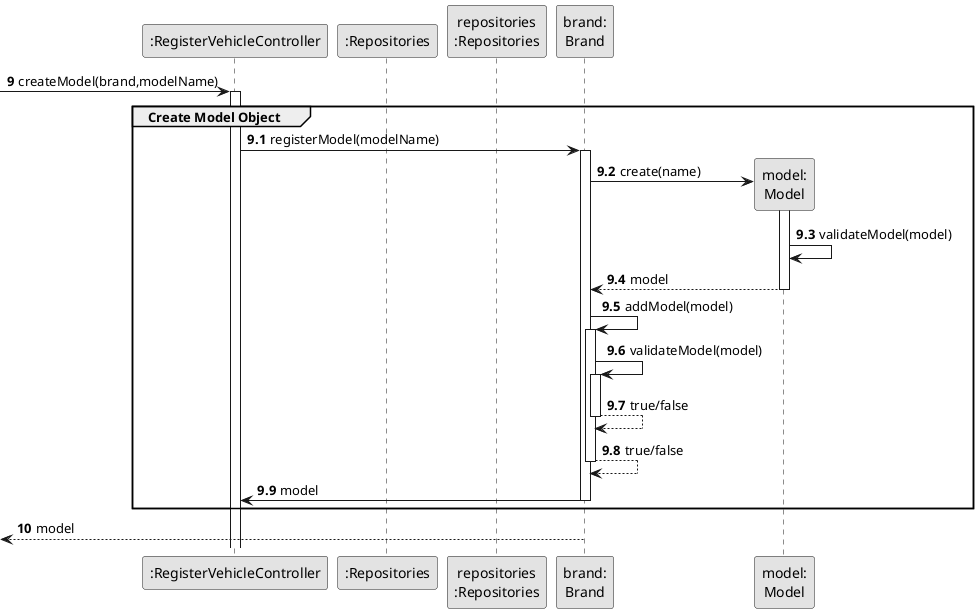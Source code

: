 @startuml
skinparam monochrome true
skinparam packageStyle rectangle
skinparam shadowing false

participant ":RegisterVehicleController" as CTRL
participant ":Repositories" as RepositorySingleton
participant "repositories\n:Repositories" as PLAT
participant "brand:\nBrand" as Brand
participant "model:\nModel" as Model

autonumber 9
-> CTRL: createModel(brand,modelName)

autonumber 9.1
activate CTRL
    group Create Model Object

        CTRL -> Brand : registerModel(modelName)

        activate Brand

            Brand -> Model**: create(name)

            activate Model

                Model -> Model: validateModel(model)
                Model --> Brand : model

            deactivate Model

        Brand -> Brand: addModel(model)

        activate Brand
            Brand -> Brand: validateModel(model)
            activate Brand
                Brand --> Brand : true/false
            deactivate Brand

            Brand --> Brand : true/false
        deactivate Brand

            Brand -> CTRL : model
        deactivate Brand
    end

    autonumber 10
    <-- Brand : model
deactivate Brand


@enduml